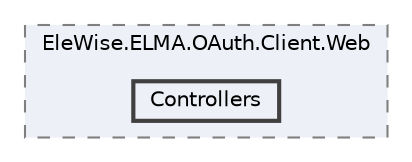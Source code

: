 digraph "Web/Modules/EleWise.ELMA.OAuth.Client.Web/Controllers"
{
 // LATEX_PDF_SIZE
  bgcolor="transparent";
  edge [fontname=Helvetica,fontsize=10,labelfontname=Helvetica,labelfontsize=10];
  node [fontname=Helvetica,fontsize=10,shape=box,height=0.2,width=0.4];
  compound=true
  subgraph clusterdir_a068d0d826152de48e8a6d00872b877b {
    graph [ bgcolor="#edf0f7", pencolor="grey50", label="EleWise.ELMA.OAuth.Client.Web", fontname=Helvetica,fontsize=10 style="filled,dashed", URL="dir_a068d0d826152de48e8a6d00872b877b.html",tooltip=""]
  dir_c250fa9d29c4f3afe213d7401c22ef75 [label="Controllers", fillcolor="#edf0f7", color="grey25", style="filled,bold", URL="dir_c250fa9d29c4f3afe213d7401c22ef75.html",tooltip=""];
  }
}
